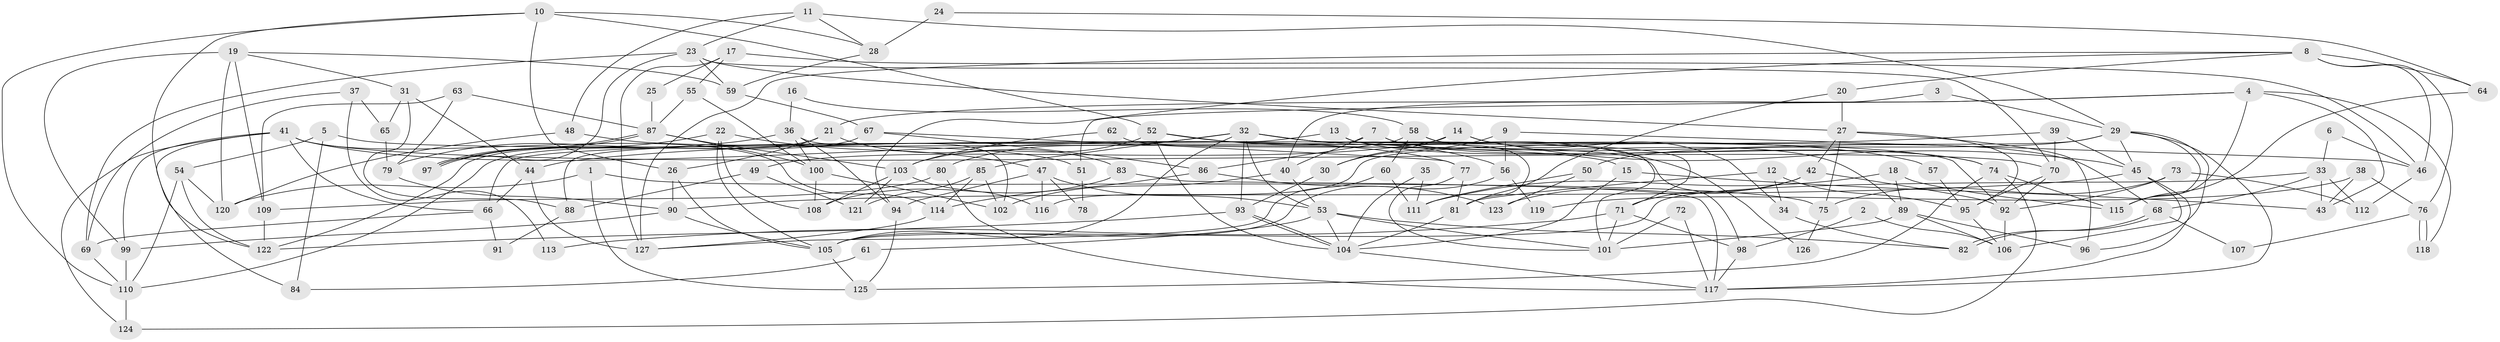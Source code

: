// Generated by graph-tools (version 1.1) at 2025/11/02/27/25 16:11:22]
// undirected, 127 vertices, 254 edges
graph export_dot {
graph [start="1"]
  node [color=gray90,style=filled];
  1;
  2;
  3;
  4;
  5;
  6;
  7;
  8;
  9;
  10;
  11;
  12;
  13;
  14;
  15;
  16;
  17;
  18;
  19;
  20;
  21;
  22;
  23;
  24;
  25;
  26;
  27;
  28;
  29;
  30;
  31;
  32;
  33;
  34;
  35;
  36;
  37;
  38;
  39;
  40;
  41;
  42;
  43;
  44;
  45;
  46;
  47;
  48;
  49;
  50;
  51;
  52;
  53;
  54;
  55;
  56;
  57;
  58;
  59;
  60;
  61;
  62;
  63;
  64;
  65;
  66;
  67;
  68;
  69;
  70;
  71;
  72;
  73;
  74;
  75;
  76;
  77;
  78;
  79;
  80;
  81;
  82;
  83;
  84;
  85;
  86;
  87;
  88;
  89;
  90;
  91;
  92;
  93;
  94;
  95;
  96;
  97;
  98;
  99;
  100;
  101;
  102;
  103;
  104;
  105;
  106;
  107;
  108;
  109;
  110;
  111;
  112;
  113;
  114;
  115;
  116;
  117;
  118;
  119;
  120;
  121;
  122;
  123;
  124;
  125;
  126;
  127;
  1 -- 120;
  1 -- 125;
  1 -- 75;
  2 -- 98;
  2 -- 106;
  3 -- 40;
  3 -- 29;
  4 -- 21;
  4 -- 115;
  4 -- 43;
  4 -- 51;
  4 -- 118;
  5 -- 54;
  5 -- 15;
  5 -- 84;
  6 -- 46;
  6 -- 33;
  7 -- 74;
  7 -- 89;
  7 -- 40;
  7 -- 88;
  8 -- 46;
  8 -- 94;
  8 -- 20;
  8 -- 64;
  8 -- 76;
  8 -- 127;
  9 -- 30;
  9 -- 56;
  9 -- 46;
  10 -- 122;
  10 -- 110;
  10 -- 26;
  10 -- 28;
  10 -- 52;
  11 -- 28;
  11 -- 29;
  11 -- 23;
  11 -- 48;
  12 -- 95;
  12 -- 81;
  12 -- 34;
  13 -- 81;
  13 -- 66;
  13 -- 74;
  14 -- 45;
  14 -- 49;
  14 -- 30;
  14 -- 34;
  15 -- 104;
  15 -- 43;
  16 -- 58;
  16 -- 36;
  17 -- 55;
  17 -- 46;
  17 -- 25;
  17 -- 127;
  18 -- 89;
  18 -- 115;
  18 -- 111;
  19 -- 109;
  19 -- 59;
  19 -- 31;
  19 -- 99;
  19 -- 120;
  20 -- 81;
  20 -- 27;
  21 -- 26;
  21 -- 122;
  21 -- 83;
  22 -- 105;
  22 -- 108;
  22 -- 47;
  22 -- 97;
  23 -- 97;
  23 -- 27;
  23 -- 59;
  23 -- 69;
  23 -- 70;
  24 -- 28;
  24 -- 64;
  25 -- 87;
  26 -- 90;
  26 -- 105;
  27 -- 42;
  27 -- 75;
  27 -- 95;
  27 -- 96;
  28 -- 59;
  29 -- 96;
  29 -- 116;
  29 -- 45;
  29 -- 50;
  29 -- 115;
  29 -- 117;
  30 -- 93;
  31 -- 44;
  31 -- 65;
  31 -- 88;
  32 -- 92;
  32 -- 53;
  32 -- 80;
  32 -- 85;
  32 -- 93;
  32 -- 101;
  32 -- 105;
  32 -- 126;
  33 -- 105;
  33 -- 68;
  33 -- 43;
  33 -- 112;
  34 -- 82;
  35 -- 111;
  35 -- 104;
  36 -- 94;
  36 -- 102;
  36 -- 79;
  36 -- 100;
  37 -- 65;
  37 -- 69;
  37 -- 113;
  38 -- 43;
  38 -- 76;
  38 -- 119;
  39 -- 45;
  39 -- 70;
  39 -- 44;
  40 -- 102;
  40 -- 53;
  41 -- 70;
  41 -- 99;
  41 -- 66;
  41 -- 77;
  41 -- 84;
  41 -- 114;
  41 -- 124;
  42 -- 123;
  42 -- 71;
  42 -- 92;
  44 -- 127;
  44 -- 66;
  45 -- 117;
  45 -- 90;
  45 -- 106;
  46 -- 112;
  47 -- 53;
  47 -- 78;
  47 -- 94;
  47 -- 116;
  48 -- 120;
  48 -- 51;
  49 -- 88;
  49 -- 121;
  50 -- 111;
  50 -- 123;
  51 -- 78;
  52 -- 104;
  52 -- 56;
  52 -- 57;
  52 -- 103;
  53 -- 82;
  53 -- 61;
  53 -- 101;
  53 -- 104;
  54 -- 110;
  54 -- 122;
  54 -- 120;
  55 -- 87;
  55 -- 100;
  56 -- 105;
  56 -- 119;
  57 -- 95;
  58 -- 86;
  58 -- 71;
  58 -- 60;
  58 -- 68;
  59 -- 67;
  60 -- 127;
  60 -- 111;
  61 -- 84;
  62 -- 103;
  62 -- 98;
  63 -- 87;
  63 -- 79;
  63 -- 109;
  64 -- 115;
  65 -- 79;
  66 -- 69;
  66 -- 91;
  67 -- 77;
  67 -- 110;
  67 -- 86;
  68 -- 82;
  68 -- 82;
  68 -- 107;
  69 -- 110;
  70 -- 95;
  70 -- 92;
  71 -- 101;
  71 -- 98;
  71 -- 113;
  72 -- 101;
  72 -- 117;
  73 -- 75;
  73 -- 92;
  73 -- 112;
  74 -- 124;
  74 -- 115;
  74 -- 125;
  75 -- 126;
  76 -- 118;
  76 -- 118;
  76 -- 107;
  77 -- 101;
  77 -- 81;
  79 -- 90;
  80 -- 117;
  80 -- 109;
  81 -- 104;
  83 -- 117;
  83 -- 108;
  85 -- 114;
  85 -- 102;
  85 -- 121;
  86 -- 114;
  86 -- 123;
  87 -- 100;
  87 -- 97;
  87 -- 97;
  87 -- 103;
  88 -- 91;
  89 -- 101;
  89 -- 106;
  89 -- 96;
  90 -- 105;
  90 -- 99;
  92 -- 106;
  93 -- 104;
  93 -- 104;
  93 -- 122;
  94 -- 125;
  95 -- 106;
  98 -- 117;
  99 -- 110;
  100 -- 108;
  100 -- 102;
  103 -- 108;
  103 -- 116;
  103 -- 121;
  104 -- 117;
  105 -- 125;
  109 -- 122;
  110 -- 124;
  114 -- 127;
}
